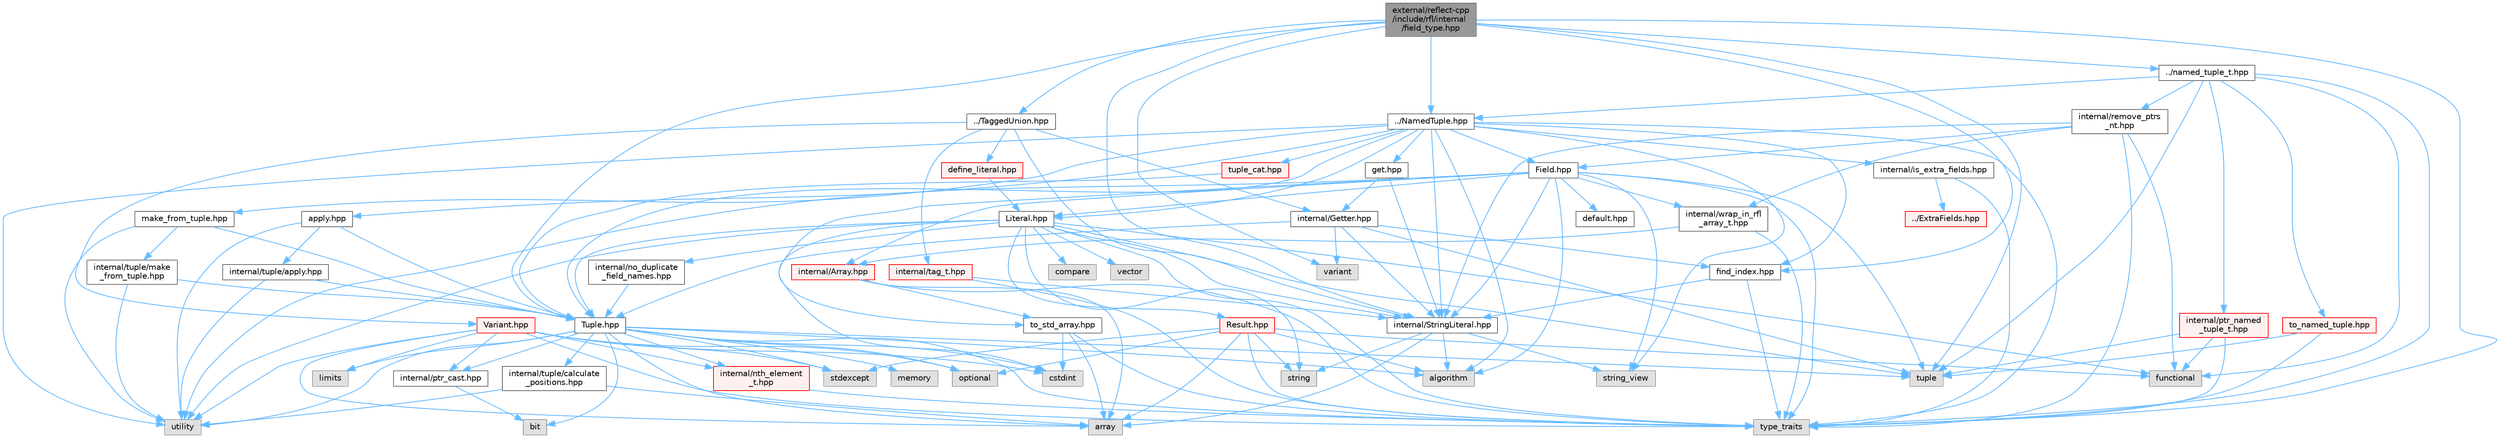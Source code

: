 digraph "external/reflect-cpp/include/rfl/internal/field_type.hpp"
{
 // LATEX_PDF_SIZE
  bgcolor="transparent";
  edge [fontname=Helvetica,fontsize=10,labelfontname=Helvetica,labelfontsize=10];
  node [fontname=Helvetica,fontsize=10,shape=box,height=0.2,width=0.4];
  Node1 [id="Node000001",label="external/reflect-cpp\l/include/rfl/internal\l/field_type.hpp",height=0.2,width=0.4,color="gray40", fillcolor="grey60", style="filled", fontcolor="black",tooltip=" "];
  Node1 -> Node2 [id="edge1_Node000001_Node000002",color="steelblue1",style="solid",tooltip=" "];
  Node2 [id="Node000002",label="tuple",height=0.2,width=0.4,color="grey60", fillcolor="#E0E0E0", style="filled",tooltip=" "];
  Node1 -> Node3 [id="edge2_Node000001_Node000003",color="steelblue1",style="solid",tooltip=" "];
  Node3 [id="Node000003",label="type_traits",height=0.2,width=0.4,color="grey60", fillcolor="#E0E0E0", style="filled",tooltip=" "];
  Node1 -> Node4 [id="edge3_Node000001_Node000004",color="steelblue1",style="solid",tooltip=" "];
  Node4 [id="Node000004",label="variant",height=0.2,width=0.4,color="grey60", fillcolor="#E0E0E0", style="filled",tooltip=" "];
  Node1 -> Node5 [id="edge4_Node000001_Node000005",color="steelblue1",style="solid",tooltip=" "];
  Node5 [id="Node000005",label="../NamedTuple.hpp",height=0.2,width=0.4,color="grey40", fillcolor="white", style="filled",URL="$_named_tuple_8hpp.html",tooltip=" "];
  Node5 -> Node6 [id="edge5_Node000005_Node000006",color="steelblue1",style="solid",tooltip=" "];
  Node6 [id="Node000006",label="algorithm",height=0.2,width=0.4,color="grey60", fillcolor="#E0E0E0", style="filled",tooltip=" "];
  Node5 -> Node7 [id="edge6_Node000005_Node000007",color="steelblue1",style="solid",tooltip=" "];
  Node7 [id="Node000007",label="string_view",height=0.2,width=0.4,color="grey60", fillcolor="#E0E0E0", style="filled",tooltip=" "];
  Node5 -> Node3 [id="edge7_Node000005_Node000003",color="steelblue1",style="solid",tooltip=" "];
  Node5 -> Node8 [id="edge8_Node000005_Node000008",color="steelblue1",style="solid",tooltip=" "];
  Node8 [id="Node000008",label="utility",height=0.2,width=0.4,color="grey60", fillcolor="#E0E0E0", style="filled",tooltip=" "];
  Node5 -> Node9 [id="edge9_Node000005_Node000009",color="steelblue1",style="solid",tooltip=" "];
  Node9 [id="Node000009",label="Field.hpp",height=0.2,width=0.4,color="grey40", fillcolor="white", style="filled",URL="$_field_8hpp.html",tooltip=" "];
  Node9 -> Node6 [id="edge10_Node000009_Node000006",color="steelblue1",style="solid",tooltip=" "];
  Node9 -> Node7 [id="edge11_Node000009_Node000007",color="steelblue1",style="solid",tooltip=" "];
  Node9 -> Node2 [id="edge12_Node000009_Node000002",color="steelblue1",style="solid",tooltip=" "];
  Node9 -> Node3 [id="edge13_Node000009_Node000003",color="steelblue1",style="solid",tooltip=" "];
  Node9 -> Node8 [id="edge14_Node000009_Node000008",color="steelblue1",style="solid",tooltip=" "];
  Node9 -> Node10 [id="edge15_Node000009_Node000010",color="steelblue1",style="solid",tooltip=" "];
  Node10 [id="Node000010",label="Literal.hpp",height=0.2,width=0.4,color="grey40", fillcolor="white", style="filled",URL="$_literal_8hpp.html",tooltip=" "];
  Node10 -> Node11 [id="edge16_Node000010_Node000011",color="steelblue1",style="solid",tooltip=" "];
  Node11 [id="Node000011",label="compare",height=0.2,width=0.4,color="grey60", fillcolor="#E0E0E0", style="filled",tooltip=" "];
  Node10 -> Node12 [id="edge17_Node000010_Node000012",color="steelblue1",style="solid",tooltip=" "];
  Node12 [id="Node000012",label="cstdint",height=0.2,width=0.4,color="grey60", fillcolor="#E0E0E0", style="filled",tooltip=" "];
  Node10 -> Node13 [id="edge18_Node000010_Node000013",color="steelblue1",style="solid",tooltip=" "];
  Node13 [id="Node000013",label="functional",height=0.2,width=0.4,color="grey60", fillcolor="#E0E0E0", style="filled",tooltip=" "];
  Node10 -> Node14 [id="edge19_Node000010_Node000014",color="steelblue1",style="solid",tooltip=" "];
  Node14 [id="Node000014",label="string",height=0.2,width=0.4,color="grey60", fillcolor="#E0E0E0", style="filled",tooltip=" "];
  Node10 -> Node2 [id="edge20_Node000010_Node000002",color="steelblue1",style="solid",tooltip=" "];
  Node10 -> Node3 [id="edge21_Node000010_Node000003",color="steelblue1",style="solid",tooltip=" "];
  Node10 -> Node8 [id="edge22_Node000010_Node000008",color="steelblue1",style="solid",tooltip=" "];
  Node10 -> Node15 [id="edge23_Node000010_Node000015",color="steelblue1",style="solid",tooltip=" "];
  Node15 [id="Node000015",label="vector",height=0.2,width=0.4,color="grey60", fillcolor="#E0E0E0", style="filled",tooltip=" "];
  Node10 -> Node16 [id="edge24_Node000010_Node000016",color="steelblue1",style="solid",tooltip=" "];
  Node16 [id="Node000016",label="Result.hpp",height=0.2,width=0.4,color="red", fillcolor="#FFF0F0", style="filled",URL="$_result_8hpp.html",tooltip=" "];
  Node16 -> Node6 [id="edge25_Node000016_Node000006",color="steelblue1",style="solid",tooltip=" "];
  Node16 -> Node17 [id="edge26_Node000016_Node000017",color="steelblue1",style="solid",tooltip=" "];
  Node17 [id="Node000017",label="array",height=0.2,width=0.4,color="grey60", fillcolor="#E0E0E0", style="filled",tooltip=" "];
  Node16 -> Node13 [id="edge27_Node000016_Node000013",color="steelblue1",style="solid",tooltip=" "];
  Node16 -> Node20 [id="edge28_Node000016_Node000020",color="steelblue1",style="solid",tooltip=" "];
  Node20 [id="Node000020",label="optional",height=0.2,width=0.4,color="grey60", fillcolor="#E0E0E0", style="filled",tooltip=" "];
  Node16 -> Node21 [id="edge29_Node000016_Node000021",color="steelblue1",style="solid",tooltip=" "];
  Node21 [id="Node000021",label="stdexcept",height=0.2,width=0.4,color="grey60", fillcolor="#E0E0E0", style="filled",tooltip=" "];
  Node16 -> Node14 [id="edge30_Node000016_Node000014",color="steelblue1",style="solid",tooltip=" "];
  Node16 -> Node3 [id="edge31_Node000016_Node000003",color="steelblue1",style="solid",tooltip=" "];
  Node10 -> Node22 [id="edge32_Node000010_Node000022",color="steelblue1",style="solid",tooltip=" "];
  Node22 [id="Node000022",label="Tuple.hpp",height=0.2,width=0.4,color="grey40", fillcolor="white", style="filled",URL="$_tuple_8hpp.html",tooltip=" "];
  Node22 -> Node6 [id="edge33_Node000022_Node000006",color="steelblue1",style="solid",tooltip=" "];
  Node22 -> Node17 [id="edge34_Node000022_Node000017",color="steelblue1",style="solid",tooltip=" "];
  Node22 -> Node23 [id="edge35_Node000022_Node000023",color="steelblue1",style="solid",tooltip=" "];
  Node23 [id="Node000023",label="bit",height=0.2,width=0.4,color="grey60", fillcolor="#E0E0E0", style="filled",tooltip=" "];
  Node22 -> Node12 [id="edge36_Node000022_Node000012",color="steelblue1",style="solid",tooltip=" "];
  Node22 -> Node24 [id="edge37_Node000022_Node000024",color="steelblue1",style="solid",tooltip=" "];
  Node24 [id="Node000024",label="limits",height=0.2,width=0.4,color="grey60", fillcolor="#E0E0E0", style="filled",tooltip=" "];
  Node22 -> Node25 [id="edge38_Node000022_Node000025",color="steelblue1",style="solid",tooltip=" "];
  Node25 [id="Node000025",label="memory",height=0.2,width=0.4,color="grey60", fillcolor="#E0E0E0", style="filled",tooltip=" "];
  Node22 -> Node20 [id="edge39_Node000022_Node000020",color="steelblue1",style="solid",tooltip=" "];
  Node22 -> Node21 [id="edge40_Node000022_Node000021",color="steelblue1",style="solid",tooltip=" "];
  Node22 -> Node2 [id="edge41_Node000022_Node000002",color="steelblue1",style="solid",tooltip=" "];
  Node22 -> Node3 [id="edge42_Node000022_Node000003",color="steelblue1",style="solid",tooltip=" "];
  Node22 -> Node8 [id="edge43_Node000022_Node000008",color="steelblue1",style="solid",tooltip=" "];
  Node22 -> Node26 [id="edge44_Node000022_Node000026",color="steelblue1",style="solid",tooltip=" "];
  Node26 [id="Node000026",label="internal/nth_element\l_t.hpp",height=0.2,width=0.4,color="red", fillcolor="#FFF0F0", style="filled",URL="$nth__element__t_8hpp.html",tooltip=" "];
  Node26 -> Node3 [id="edge45_Node000026_Node000003",color="steelblue1",style="solid",tooltip=" "];
  Node22 -> Node28 [id="edge46_Node000022_Node000028",color="steelblue1",style="solid",tooltip=" "];
  Node28 [id="Node000028",label="internal/ptr_cast.hpp",height=0.2,width=0.4,color="grey40", fillcolor="white", style="filled",URL="$ptr__cast_8hpp.html",tooltip=" "];
  Node28 -> Node23 [id="edge47_Node000028_Node000023",color="steelblue1",style="solid",tooltip=" "];
  Node22 -> Node29 [id="edge48_Node000022_Node000029",color="steelblue1",style="solid",tooltip=" "];
  Node29 [id="Node000029",label="internal/tuple/calculate\l_positions.hpp",height=0.2,width=0.4,color="grey40", fillcolor="white", style="filled",URL="$calculate__positions_8hpp.html",tooltip=" "];
  Node29 -> Node17 [id="edge49_Node000029_Node000017",color="steelblue1",style="solid",tooltip=" "];
  Node29 -> Node8 [id="edge50_Node000029_Node000008",color="steelblue1",style="solid",tooltip=" "];
  Node10 -> Node30 [id="edge51_Node000010_Node000030",color="steelblue1",style="solid",tooltip=" "];
  Node30 [id="Node000030",label="internal/StringLiteral.hpp",height=0.2,width=0.4,color="grey40", fillcolor="white", style="filled",URL="$_string_literal_8hpp.html",tooltip=" "];
  Node30 -> Node6 [id="edge52_Node000030_Node000006",color="steelblue1",style="solid",tooltip=" "];
  Node30 -> Node17 [id="edge53_Node000030_Node000017",color="steelblue1",style="solid",tooltip=" "];
  Node30 -> Node14 [id="edge54_Node000030_Node000014",color="steelblue1",style="solid",tooltip=" "];
  Node30 -> Node7 [id="edge55_Node000030_Node000007",color="steelblue1",style="solid",tooltip=" "];
  Node10 -> Node31 [id="edge56_Node000010_Node000031",color="steelblue1",style="solid",tooltip=" "];
  Node31 [id="Node000031",label="internal/no_duplicate\l_field_names.hpp",height=0.2,width=0.4,color="grey40", fillcolor="white", style="filled",URL="$no__duplicate__field__names_8hpp.html",tooltip=" "];
  Node31 -> Node22 [id="edge57_Node000031_Node000022",color="steelblue1",style="solid",tooltip=" "];
  Node9 -> Node32 [id="edge58_Node000009_Node000032",color="steelblue1",style="solid",tooltip=" "];
  Node32 [id="Node000032",label="default.hpp",height=0.2,width=0.4,color="grey40", fillcolor="white", style="filled",URL="$default_8hpp.html",tooltip=" "];
  Node9 -> Node33 [id="edge59_Node000009_Node000033",color="steelblue1",style="solid",tooltip=" "];
  Node33 [id="Node000033",label="internal/Array.hpp",height=0.2,width=0.4,color="red", fillcolor="#FFF0F0", style="filled",URL="$_array_8hpp.html",tooltip=" "];
  Node33 -> Node17 [id="edge60_Node000033_Node000017",color="steelblue1",style="solid",tooltip=" "];
  Node33 -> Node3 [id="edge61_Node000033_Node000003",color="steelblue1",style="solid",tooltip=" "];
  Node33 -> Node35 [id="edge62_Node000033_Node000035",color="steelblue1",style="solid",tooltip=" "];
  Node35 [id="Node000035",label="to_std_array.hpp",height=0.2,width=0.4,color="grey40", fillcolor="white", style="filled",URL="$to__std__array_8hpp.html",tooltip=" "];
  Node35 -> Node17 [id="edge63_Node000035_Node000017",color="steelblue1",style="solid",tooltip=" "];
  Node35 -> Node12 [id="edge64_Node000035_Node000012",color="steelblue1",style="solid",tooltip=" "];
  Node35 -> Node3 [id="edge65_Node000035_Node000003",color="steelblue1",style="solid",tooltip=" "];
  Node9 -> Node30 [id="edge66_Node000009_Node000030",color="steelblue1",style="solid",tooltip=" "];
  Node9 -> Node35 [id="edge67_Node000009_Node000035",color="steelblue1",style="solid",tooltip=" "];
  Node9 -> Node36 [id="edge68_Node000009_Node000036",color="steelblue1",style="solid",tooltip=" "];
  Node36 [id="Node000036",label="internal/wrap_in_rfl\l_array_t.hpp",height=0.2,width=0.4,color="grey40", fillcolor="white", style="filled",URL="$wrap__in__rfl__array__t_8hpp.html",tooltip=" "];
  Node36 -> Node3 [id="edge69_Node000036_Node000003",color="steelblue1",style="solid",tooltip=" "];
  Node36 -> Node33 [id="edge70_Node000036_Node000033",color="steelblue1",style="solid",tooltip=" "];
  Node5 -> Node10 [id="edge71_Node000005_Node000010",color="steelblue1",style="solid",tooltip=" "];
  Node5 -> Node22 [id="edge72_Node000005_Node000022",color="steelblue1",style="solid",tooltip=" "];
  Node5 -> Node37 [id="edge73_Node000005_Node000037",color="steelblue1",style="solid",tooltip=" "];
  Node37 [id="Node000037",label="apply.hpp",height=0.2,width=0.4,color="grey40", fillcolor="white", style="filled",URL="$apply_8hpp.html",tooltip=" "];
  Node37 -> Node8 [id="edge74_Node000037_Node000008",color="steelblue1",style="solid",tooltip=" "];
  Node37 -> Node22 [id="edge75_Node000037_Node000022",color="steelblue1",style="solid",tooltip=" "];
  Node37 -> Node38 [id="edge76_Node000037_Node000038",color="steelblue1",style="solid",tooltip=" "];
  Node38 [id="Node000038",label="internal/tuple/apply.hpp",height=0.2,width=0.4,color="grey40", fillcolor="white", style="filled",URL="$internal_2tuple_2apply_8hpp.html",tooltip=" "];
  Node38 -> Node8 [id="edge77_Node000038_Node000008",color="steelblue1",style="solid",tooltip=" "];
  Node38 -> Node22 [id="edge78_Node000038_Node000022",color="steelblue1",style="solid",tooltip=" "];
  Node5 -> Node39 [id="edge79_Node000005_Node000039",color="steelblue1",style="solid",tooltip=" "];
  Node39 [id="Node000039",label="get.hpp",height=0.2,width=0.4,color="grey40", fillcolor="white", style="filled",URL="$get_8hpp.html",tooltip=" "];
  Node39 -> Node40 [id="edge80_Node000039_Node000040",color="steelblue1",style="solid",tooltip=" "];
  Node40 [id="Node000040",label="internal/Getter.hpp",height=0.2,width=0.4,color="grey40", fillcolor="white", style="filled",URL="$_getter_8hpp.html",tooltip=" "];
  Node40 -> Node2 [id="edge81_Node000040_Node000002",color="steelblue1",style="solid",tooltip=" "];
  Node40 -> Node4 [id="edge82_Node000040_Node000004",color="steelblue1",style="solid",tooltip=" "];
  Node40 -> Node22 [id="edge83_Node000040_Node000022",color="steelblue1",style="solid",tooltip=" "];
  Node40 -> Node30 [id="edge84_Node000040_Node000030",color="steelblue1",style="solid",tooltip=" "];
  Node40 -> Node41 [id="edge85_Node000040_Node000041",color="steelblue1",style="solid",tooltip=" "];
  Node41 [id="Node000041",label="find_index.hpp",height=0.2,width=0.4,color="grey40", fillcolor="white", style="filled",URL="$find__index_8hpp.html",tooltip=" "];
  Node41 -> Node3 [id="edge86_Node000041_Node000003",color="steelblue1",style="solid",tooltip=" "];
  Node41 -> Node30 [id="edge87_Node000041_Node000030",color="steelblue1",style="solid",tooltip=" "];
  Node39 -> Node30 [id="edge88_Node000039_Node000030",color="steelblue1",style="solid",tooltip=" "];
  Node5 -> Node30 [id="edge89_Node000005_Node000030",color="steelblue1",style="solid",tooltip=" "];
  Node5 -> Node41 [id="edge90_Node000005_Node000041",color="steelblue1",style="solid",tooltip=" "];
  Node5 -> Node42 [id="edge91_Node000005_Node000042",color="steelblue1",style="solid",tooltip=" "];
  Node42 [id="Node000042",label="internal/is_extra_fields.hpp",height=0.2,width=0.4,color="grey40", fillcolor="white", style="filled",URL="$is__extra__fields_8hpp.html",tooltip=" "];
  Node42 -> Node3 [id="edge92_Node000042_Node000003",color="steelblue1",style="solid",tooltip=" "];
  Node42 -> Node43 [id="edge93_Node000042_Node000043",color="steelblue1",style="solid",tooltip=" "];
  Node43 [id="Node000043",label="../ExtraFields.hpp",height=0.2,width=0.4,color="red", fillcolor="#FFF0F0", style="filled",URL="$_extra_fields_8hpp.html",tooltip=" "];
  Node5 -> Node45 [id="edge94_Node000005_Node000045",color="steelblue1",style="solid",tooltip=" "];
  Node45 [id="Node000045",label="make_from_tuple.hpp",height=0.2,width=0.4,color="grey40", fillcolor="white", style="filled",URL="$make__from__tuple_8hpp.html",tooltip=" "];
  Node45 -> Node8 [id="edge95_Node000045_Node000008",color="steelblue1",style="solid",tooltip=" "];
  Node45 -> Node22 [id="edge96_Node000045_Node000022",color="steelblue1",style="solid",tooltip=" "];
  Node45 -> Node46 [id="edge97_Node000045_Node000046",color="steelblue1",style="solid",tooltip=" "];
  Node46 [id="Node000046",label="internal/tuple/make\l_from_tuple.hpp",height=0.2,width=0.4,color="grey40", fillcolor="white", style="filled",URL="$internal_2tuple_2make__from__tuple_8hpp.html",tooltip=" "];
  Node46 -> Node8 [id="edge98_Node000046_Node000008",color="steelblue1",style="solid",tooltip=" "];
  Node46 -> Node22 [id="edge99_Node000046_Node000022",color="steelblue1",style="solid",tooltip=" "];
  Node5 -> Node47 [id="edge100_Node000005_Node000047",color="steelblue1",style="solid",tooltip=" "];
  Node47 [id="Node000047",label="tuple_cat.hpp",height=0.2,width=0.4,color="red", fillcolor="#FFF0F0", style="filled",URL="$tuple__cat_8hpp.html",tooltip=" "];
  Node47 -> Node22 [id="edge101_Node000047_Node000022",color="steelblue1",style="solid",tooltip=" "];
  Node1 -> Node49 [id="edge102_Node000001_Node000049",color="steelblue1",style="solid",tooltip=" "];
  Node49 [id="Node000049",label="../TaggedUnion.hpp",height=0.2,width=0.4,color="grey40", fillcolor="white", style="filled",URL="$_tagged_union_8hpp.html",tooltip=" "];
  Node49 -> Node50 [id="edge103_Node000049_Node000050",color="steelblue1",style="solid",tooltip=" "];
  Node50 [id="Node000050",label="Variant.hpp",height=0.2,width=0.4,color="red", fillcolor="#FFF0F0", style="filled",URL="$_variant_8hpp.html",tooltip=" "];
  Node50 -> Node17 [id="edge104_Node000050_Node000017",color="steelblue1",style="solid",tooltip=" "];
  Node50 -> Node12 [id="edge105_Node000050_Node000012",color="steelblue1",style="solid",tooltip=" "];
  Node50 -> Node24 [id="edge106_Node000050_Node000024",color="steelblue1",style="solid",tooltip=" "];
  Node50 -> Node20 [id="edge107_Node000050_Node000020",color="steelblue1",style="solid",tooltip=" "];
  Node50 -> Node21 [id="edge108_Node000050_Node000021",color="steelblue1",style="solid",tooltip=" "];
  Node50 -> Node3 [id="edge109_Node000050_Node000003",color="steelblue1",style="solid",tooltip=" "];
  Node50 -> Node8 [id="edge110_Node000050_Node000008",color="steelblue1",style="solid",tooltip=" "];
  Node50 -> Node26 [id="edge111_Node000050_Node000026",color="steelblue1",style="solid",tooltip=" "];
  Node50 -> Node28 [id="edge112_Node000050_Node000028",color="steelblue1",style="solid",tooltip=" "];
  Node49 -> Node55 [id="edge113_Node000049_Node000055",color="steelblue1",style="solid",tooltip=" "];
  Node55 [id="Node000055",label="define_literal.hpp",height=0.2,width=0.4,color="red", fillcolor="#FFF0F0", style="filled",URL="$define__literal_8hpp.html",tooltip=" "];
  Node55 -> Node10 [id="edge114_Node000055_Node000010",color="steelblue1",style="solid",tooltip=" "];
  Node49 -> Node40 [id="edge115_Node000049_Node000040",color="steelblue1",style="solid",tooltip=" "];
  Node49 -> Node30 [id="edge116_Node000049_Node000030",color="steelblue1",style="solid",tooltip=" "];
  Node49 -> Node57 [id="edge117_Node000049_Node000057",color="steelblue1",style="solid",tooltip=" "];
  Node57 [id="Node000057",label="internal/tag_t.hpp",height=0.2,width=0.4,color="red", fillcolor="#FFF0F0", style="filled",URL="$tag__t_8hpp.html",tooltip=" "];
  Node57 -> Node3 [id="edge118_Node000057_Node000003",color="steelblue1",style="solid",tooltip=" "];
  Node57 -> Node30 [id="edge119_Node000057_Node000030",color="steelblue1",style="solid",tooltip=" "];
  Node1 -> Node22 [id="edge120_Node000001_Node000022",color="steelblue1",style="solid",tooltip=" "];
  Node1 -> Node69 [id="edge121_Node000001_Node000069",color="steelblue1",style="solid",tooltip=" "];
  Node69 [id="Node000069",label="../named_tuple_t.hpp",height=0.2,width=0.4,color="grey40", fillcolor="white", style="filled",URL="$named__tuple__t_8hpp.html",tooltip=" "];
  Node69 -> Node13 [id="edge122_Node000069_Node000013",color="steelblue1",style="solid",tooltip=" "];
  Node69 -> Node2 [id="edge123_Node000069_Node000002",color="steelblue1",style="solid",tooltip=" "];
  Node69 -> Node3 [id="edge124_Node000069_Node000003",color="steelblue1",style="solid",tooltip=" "];
  Node69 -> Node5 [id="edge125_Node000069_Node000005",color="steelblue1",style="solid",tooltip=" "];
  Node69 -> Node70 [id="edge126_Node000069_Node000070",color="steelblue1",style="solid",tooltip=" "];
  Node70 [id="Node000070",label="internal/ptr_named\l_tuple_t.hpp",height=0.2,width=0.4,color="red", fillcolor="#FFF0F0", style="filled",URL="$ptr__named__tuple__t_8hpp.html",tooltip=" "];
  Node70 -> Node13 [id="edge127_Node000070_Node000013",color="steelblue1",style="solid",tooltip=" "];
  Node70 -> Node2 [id="edge128_Node000070_Node000002",color="steelblue1",style="solid",tooltip=" "];
  Node70 -> Node3 [id="edge129_Node000070_Node000003",color="steelblue1",style="solid",tooltip=" "];
  Node69 -> Node91 [id="edge130_Node000069_Node000091",color="steelblue1",style="solid",tooltip=" "];
  Node91 [id="Node000091",label="internal/remove_ptrs\l_nt.hpp",height=0.2,width=0.4,color="grey40", fillcolor="white", style="filled",URL="$remove__ptrs__nt_8hpp.html",tooltip=" "];
  Node91 -> Node13 [id="edge131_Node000091_Node000013",color="steelblue1",style="solid",tooltip=" "];
  Node91 -> Node3 [id="edge132_Node000091_Node000003",color="steelblue1",style="solid",tooltip=" "];
  Node91 -> Node9 [id="edge133_Node000091_Node000009",color="steelblue1",style="solid",tooltip=" "];
  Node91 -> Node30 [id="edge134_Node000091_Node000030",color="steelblue1",style="solid",tooltip=" "];
  Node91 -> Node36 [id="edge135_Node000091_Node000036",color="steelblue1",style="solid",tooltip=" "];
  Node69 -> Node92 [id="edge136_Node000069_Node000092",color="steelblue1",style="solid",tooltip=" "];
  Node92 [id="Node000092",label="to_named_tuple.hpp",height=0.2,width=0.4,color="red", fillcolor="#FFF0F0", style="filled",URL="$to__named__tuple_8hpp.html",tooltip=" "];
  Node92 -> Node2 [id="edge137_Node000092_Node000002",color="steelblue1",style="solid",tooltip=" "];
  Node92 -> Node3 [id="edge138_Node000092_Node000003",color="steelblue1",style="solid",tooltip=" "];
  Node1 -> Node30 [id="edge139_Node000001_Node000030",color="steelblue1",style="solid",tooltip=" "];
  Node1 -> Node41 [id="edge140_Node000001_Node000041",color="steelblue1",style="solid",tooltip=" "];
}
